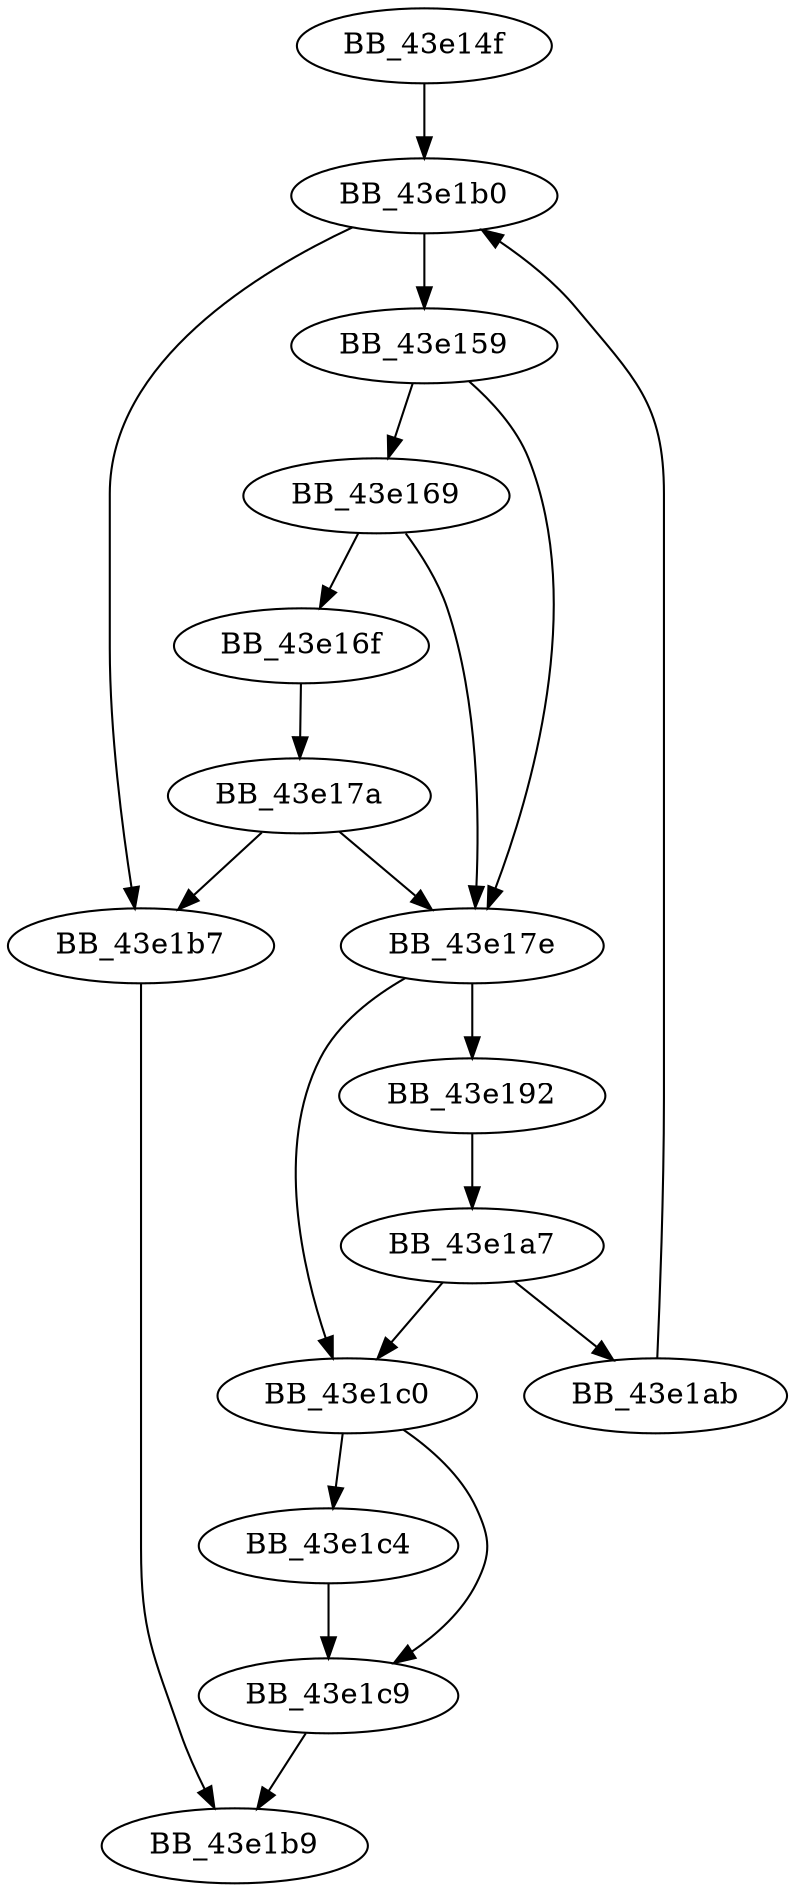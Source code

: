DiGraph sub_43E14F{
BB_43e14f->BB_43e1b0
BB_43e159->BB_43e169
BB_43e159->BB_43e17e
BB_43e169->BB_43e16f
BB_43e169->BB_43e17e
BB_43e16f->BB_43e17a
BB_43e17a->BB_43e17e
BB_43e17a->BB_43e1b7
BB_43e17e->BB_43e192
BB_43e17e->BB_43e1c0
BB_43e192->BB_43e1a7
BB_43e1a7->BB_43e1ab
BB_43e1a7->BB_43e1c0
BB_43e1ab->BB_43e1b0
BB_43e1b0->BB_43e159
BB_43e1b0->BB_43e1b7
BB_43e1b7->BB_43e1b9
BB_43e1c0->BB_43e1c4
BB_43e1c0->BB_43e1c9
BB_43e1c4->BB_43e1c9
BB_43e1c9->BB_43e1b9
}
